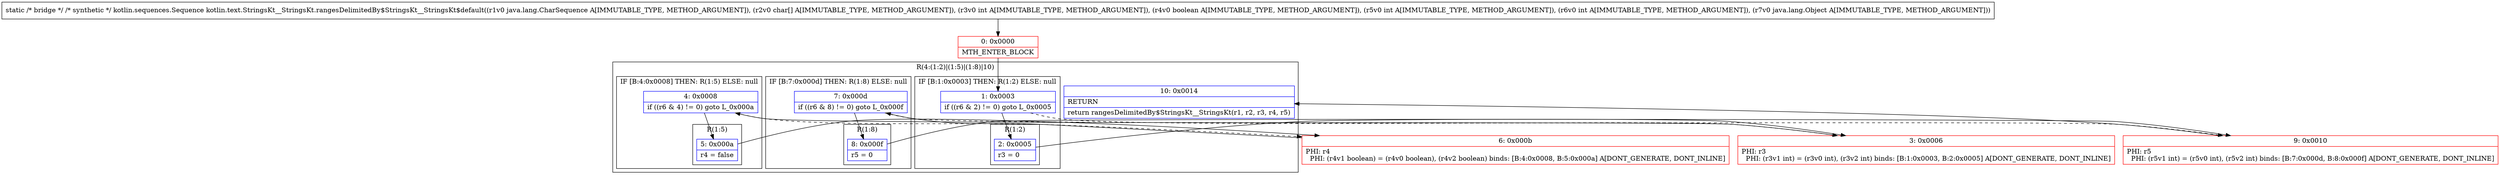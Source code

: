digraph "CFG forkotlin.text.StringsKt__StringsKt.rangesDelimitedBy$StringsKt__StringsKt$default(Ljava\/lang\/CharSequence;[CIZIILjava\/lang\/Object;)Lkotlin\/sequences\/Sequence;" {
subgraph cluster_Region_1725254909 {
label = "R(4:(1:2)|(1:5)|(1:8)|10)";
node [shape=record,color=blue];
subgraph cluster_IfRegion_2022323180 {
label = "IF [B:1:0x0003] THEN: R(1:2) ELSE: null";
node [shape=record,color=blue];
Node_1 [shape=record,label="{1\:\ 0x0003|if ((r6 & 2) != 0) goto L_0x0005\l}"];
subgraph cluster_Region_1960646043 {
label = "R(1:2)";
node [shape=record,color=blue];
Node_2 [shape=record,label="{2\:\ 0x0005|r3 = 0\l}"];
}
}
subgraph cluster_IfRegion_321998689 {
label = "IF [B:4:0x0008] THEN: R(1:5) ELSE: null";
node [shape=record,color=blue];
Node_4 [shape=record,label="{4\:\ 0x0008|if ((r6 & 4) != 0) goto L_0x000a\l}"];
subgraph cluster_Region_1607424862 {
label = "R(1:5)";
node [shape=record,color=blue];
Node_5 [shape=record,label="{5\:\ 0x000a|r4 = false\l}"];
}
}
subgraph cluster_IfRegion_1987253784 {
label = "IF [B:7:0x000d] THEN: R(1:8) ELSE: null";
node [shape=record,color=blue];
Node_7 [shape=record,label="{7\:\ 0x000d|if ((r6 & 8) != 0) goto L_0x000f\l}"];
subgraph cluster_Region_1780397184 {
label = "R(1:8)";
node [shape=record,color=blue];
Node_8 [shape=record,label="{8\:\ 0x000f|r5 = 0\l}"];
}
}
Node_10 [shape=record,label="{10\:\ 0x0014|RETURN\l|return rangesDelimitedBy$StringsKt__StringsKt(r1, r2, r3, r4, r5)\l}"];
}
Node_0 [shape=record,color=red,label="{0\:\ 0x0000|MTH_ENTER_BLOCK\l}"];
Node_3 [shape=record,color=red,label="{3\:\ 0x0006|PHI: r3 \l  PHI: (r3v1 int) = (r3v0 int), (r3v2 int) binds: [B:1:0x0003, B:2:0x0005] A[DONT_GENERATE, DONT_INLINE]\l}"];
Node_6 [shape=record,color=red,label="{6\:\ 0x000b|PHI: r4 \l  PHI: (r4v1 boolean) = (r4v0 boolean), (r4v2 boolean) binds: [B:4:0x0008, B:5:0x000a] A[DONT_GENERATE, DONT_INLINE]\l}"];
Node_9 [shape=record,color=red,label="{9\:\ 0x0010|PHI: r5 \l  PHI: (r5v1 int) = (r5v0 int), (r5v2 int) binds: [B:7:0x000d, B:8:0x000f] A[DONT_GENERATE, DONT_INLINE]\l}"];
MethodNode[shape=record,label="{static \/* bridge *\/ \/* synthetic *\/ kotlin.sequences.Sequence kotlin.text.StringsKt__StringsKt.rangesDelimitedBy$StringsKt__StringsKt$default((r1v0 java.lang.CharSequence A[IMMUTABLE_TYPE, METHOD_ARGUMENT]), (r2v0 char[] A[IMMUTABLE_TYPE, METHOD_ARGUMENT]), (r3v0 int A[IMMUTABLE_TYPE, METHOD_ARGUMENT]), (r4v0 boolean A[IMMUTABLE_TYPE, METHOD_ARGUMENT]), (r5v0 int A[IMMUTABLE_TYPE, METHOD_ARGUMENT]), (r6v0 int A[IMMUTABLE_TYPE, METHOD_ARGUMENT]), (r7v0 java.lang.Object A[IMMUTABLE_TYPE, METHOD_ARGUMENT])) }"];
MethodNode -> Node_0;
Node_1 -> Node_2;
Node_1 -> Node_3[style=dashed];
Node_2 -> Node_3;
Node_4 -> Node_5;
Node_4 -> Node_6[style=dashed];
Node_5 -> Node_6;
Node_7 -> Node_8;
Node_7 -> Node_9[style=dashed];
Node_8 -> Node_9;
Node_0 -> Node_1;
Node_3 -> Node_4;
Node_6 -> Node_7;
Node_9 -> Node_10;
}

